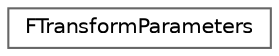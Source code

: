 digraph "Graphical Class Hierarchy"
{
 // INTERACTIVE_SVG=YES
 // LATEX_PDF_SIZE
  bgcolor="transparent";
  edge [fontname=Helvetica,fontsize=10,labelfontname=Helvetica,labelfontsize=10];
  node [fontname=Helvetica,fontsize=10,shape=box,height=0.2,width=0.4];
  rankdir="LR";
  Node0 [id="Node000000",label="FTransformParameters",height=0.2,width=0.4,color="grey40", fillcolor="white", style="filled",URL="$d6/d4e/structFTransformParameters.html",tooltip="Additional parameters used in TransformPosition / TransformVector."];
}
